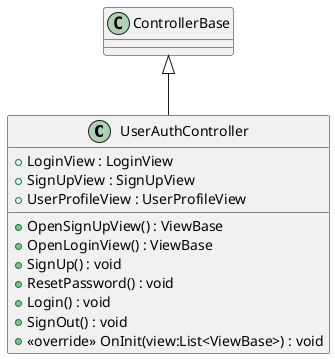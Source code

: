 @startuml
class UserAuthController {
    + LoginView : LoginView
    + SignUpView : SignUpView
    + UserProfileView : UserProfileView
    + OpenSignUpView() : ViewBase
    + OpenLoginView() : ViewBase
    + SignUp() : void
    + ResetPassword() : void
    + Login() : void
    + SignOut() : void
    + <<override>> OnInit(view:List<ViewBase>) : void
}
ControllerBase <|-- UserAuthController
@enduml
